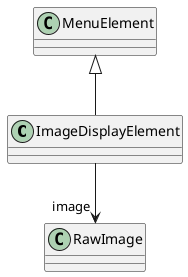 @startuml
class ImageDisplayElement {
}
MenuElement <|-- ImageDisplayElement
ImageDisplayElement --> "image" RawImage
@enduml
